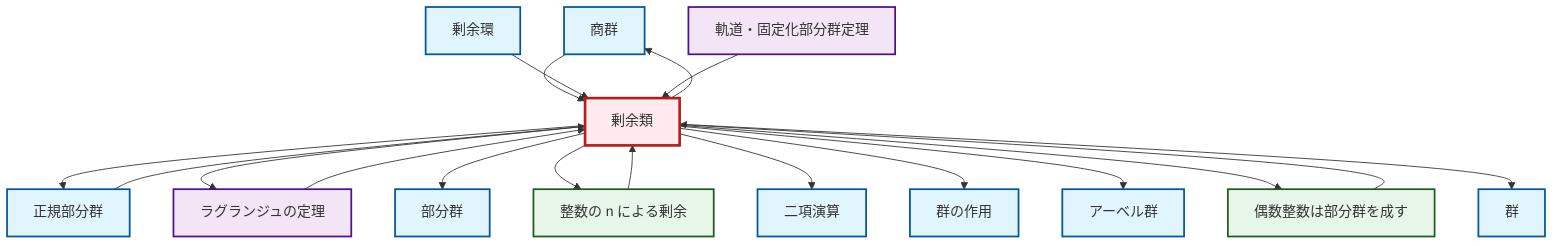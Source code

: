 graph TD
    classDef definition fill:#e1f5fe,stroke:#01579b,stroke-width:2px
    classDef theorem fill:#f3e5f5,stroke:#4a148c,stroke-width:2px
    classDef axiom fill:#fff3e0,stroke:#e65100,stroke-width:2px
    classDef example fill:#e8f5e9,stroke:#1b5e20,stroke-width:2px
    classDef current fill:#ffebee,stroke:#b71c1c,stroke-width:3px
    def-abelian-group["アーベル群"]:::definition
    def-group-action["群の作用"]:::definition
    def-quotient-group["商群"]:::definition
    ex-quotient-integers-mod-n["整数の n による剰余"]:::example
    def-quotient-ring["剰余環"]:::definition
    def-coset["剰余類"]:::definition
    def-subgroup["部分群"]:::definition
    def-binary-operation["二項演算"]:::definition
    ex-even-integers-subgroup["偶数整数は部分群を成す"]:::example
    thm-lagrange["ラグランジュの定理"]:::theorem
    thm-orbit-stabilizer["軌道・固定化部分群定理"]:::theorem
    def-group["群"]:::definition
    def-normal-subgroup["正規部分群"]:::definition
    def-coset --> def-normal-subgroup
    def-coset --> thm-lagrange
    def-normal-subgroup --> def-coset
    def-coset --> def-subgroup
    def-quotient-group --> def-coset
    def-coset --> ex-quotient-integers-mod-n
    def-quotient-ring --> def-coset
    def-coset --> def-binary-operation
    def-coset --> def-group-action
    def-coset --> def-quotient-group
    thm-orbit-stabilizer --> def-coset
    def-coset --> def-abelian-group
    ex-quotient-integers-mod-n --> def-coset
    thm-lagrange --> def-coset
    def-coset --> ex-even-integers-subgroup
    ex-even-integers-subgroup --> def-coset
    def-coset --> def-group
    class def-coset current